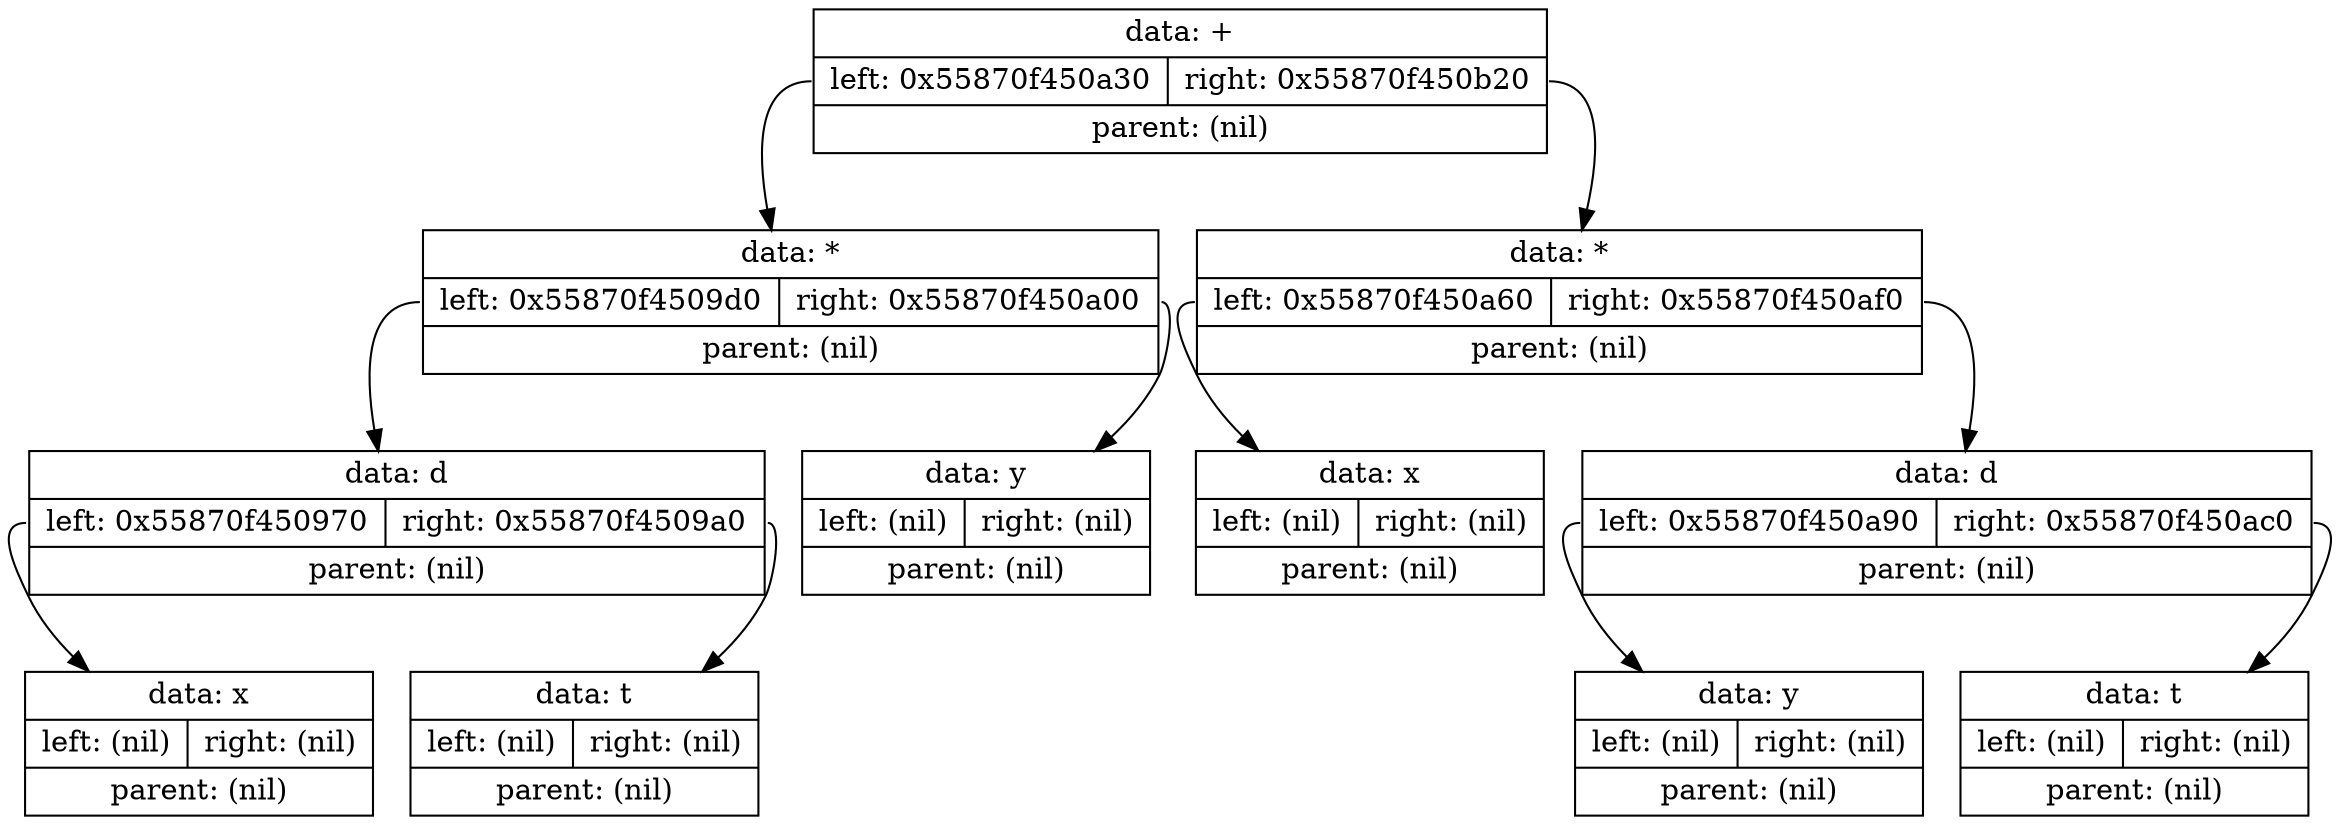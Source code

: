 digraph dump
{
	node0x55870f450b50 [shape = "record", label = "{<f1>data: +|{<f2>left: 0x55870f450a30|<f3>right: 0x55870f450b20}|<f4>parent: (nil)}"];
	node0x55870f450a30 [shape = "record", label = "{<f1>data: *|{<f2>left: 0x55870f4509d0|<f3>right: 0x55870f450a00}|<f4>parent: (nil)}"];
	node0x55870f4509d0 [shape = "record", label = "{<f1>data: d|{<f2>left: 0x55870f450970|<f3>right: 0x55870f4509a0}|<f4>parent: (nil)}"];
	node0x55870f450970 [shape = "record", label = "{<f1>data: x|{<f2>left: (nil)|<f3>right: (nil)}|<f4>parent: (nil)}"];
	node0x55870f4509d0:f2 -> node0x55870f450970
	node0x55870f4509a0 [shape = "record", label = "{<f1>data: t|{<f2>left: (nil)|<f3>right: (nil)}|<f4>parent: (nil)}"];
	node0x55870f4509d0:f3 -> node0x55870f4509a0
	node0x55870f450a30:f2 -> node0x55870f4509d0
	node0x55870f450a00 [shape = "record", label = "{<f1>data: y|{<f2>left: (nil)|<f3>right: (nil)}|<f4>parent: (nil)}"];
	node0x55870f450a30:f3 -> node0x55870f450a00
	node0x55870f450b50:f2 -> node0x55870f450a30
	node0x55870f450b20 [shape = "record", label = "{<f1>data: *|{<f2>left: 0x55870f450a60|<f3>right: 0x55870f450af0}|<f4>parent: (nil)}"];
	node0x55870f450a60 [shape = "record", label = "{<f1>data: x|{<f2>left: (nil)|<f3>right: (nil)}|<f4>parent: (nil)}"];
	node0x55870f450b20:f2 -> node0x55870f450a60
	node0x55870f450af0 [shape = "record", label = "{<f1>data: d|{<f2>left: 0x55870f450a90|<f3>right: 0x55870f450ac0}|<f4>parent: (nil)}"];
	node0x55870f450a90 [shape = "record", label = "{<f1>data: y|{<f2>left: (nil)|<f3>right: (nil)}|<f4>parent: (nil)}"];
	node0x55870f450af0:f2 -> node0x55870f450a90
	node0x55870f450ac0 [shape = "record", label = "{<f1>data: t|{<f2>left: (nil)|<f3>right: (nil)}|<f4>parent: (nil)}"];
	node0x55870f450af0:f3 -> node0x55870f450ac0
	node0x55870f450b20:f3 -> node0x55870f450af0
	node0x55870f450b50:f3 -> node0x55870f450b20

}
